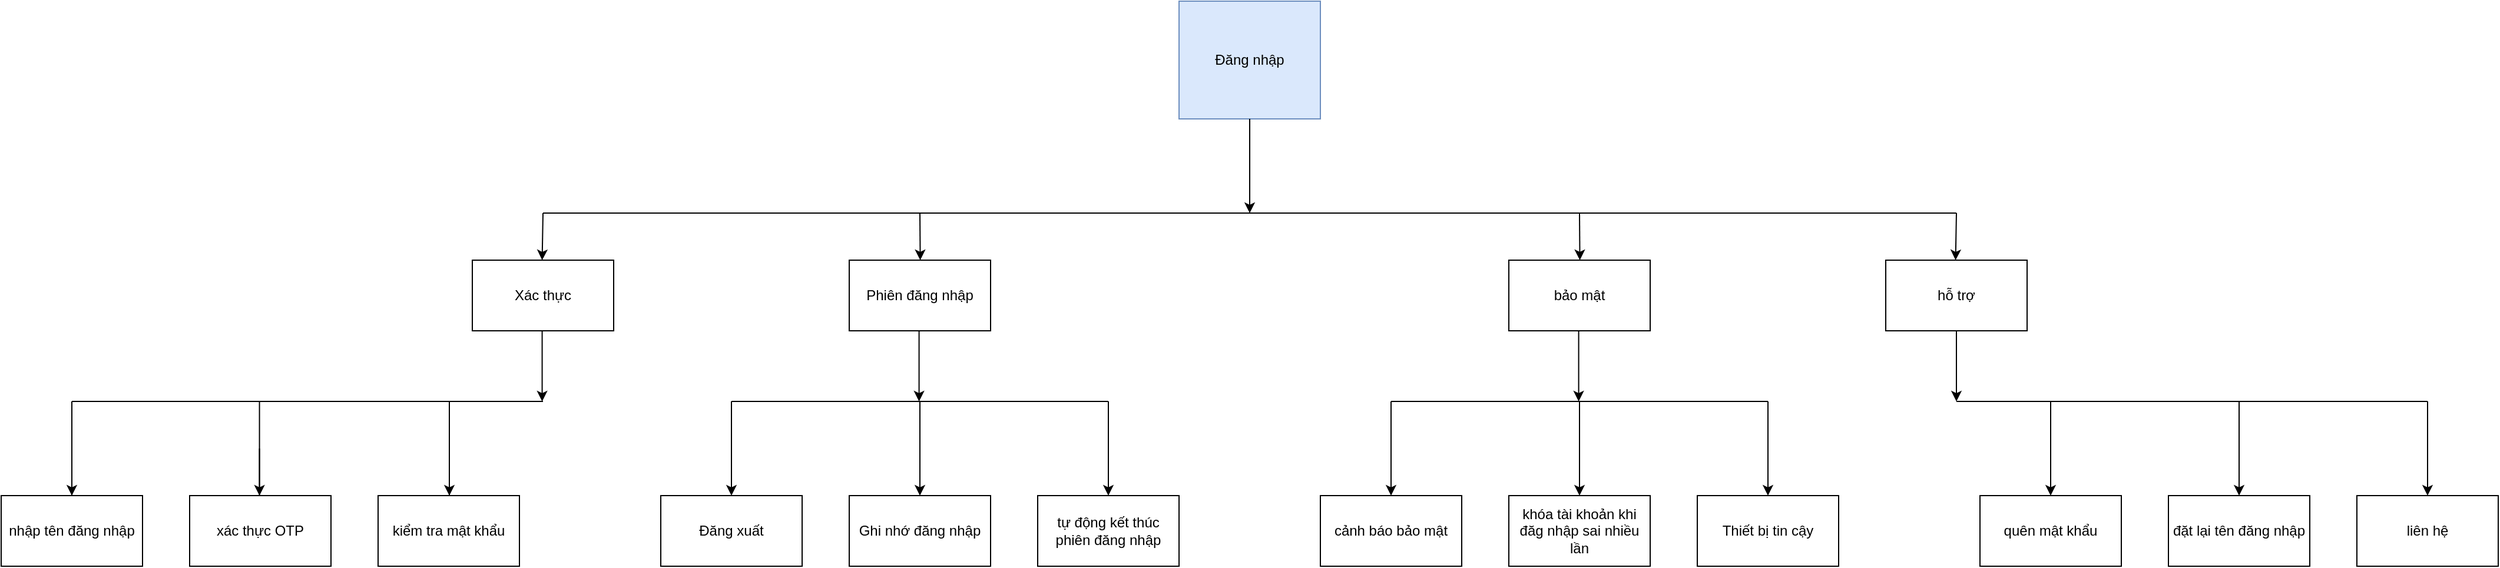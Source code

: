 <mxfile version="24.7.12">
  <diagram name="Page-1" id="b98fa263-6416-c6ec-5b7d-78bf54ef71d0">
    <mxGraphModel dx="3253.5" dy="796" grid="1" gridSize="10" guides="1" tooltips="1" connect="1" arrows="1" fold="1" page="1" pageScale="1.5" pageWidth="1169" pageHeight="826" background="none" math="0" shadow="0">
      <root>
        <mxCell id="0" style=";html=1;" />
        <mxCell id="1" style=";html=1;" parent="0" />
        <mxCell id="f7k1_Pby5miMNWMKciQz-1" value="Đăng nhập" style="rounded=0;whiteSpace=wrap;html=1;fillColor=#dae8fc;strokeColor=#6c8ebf;" vertex="1" parent="1">
          <mxGeometry x="620" y="300" width="120" height="100" as="geometry" />
        </mxCell>
        <mxCell id="f7k1_Pby5miMNWMKciQz-3" value="" style="endArrow=classic;html=1;rounded=0;" edge="1" parent="1">
          <mxGeometry width="50" height="50" relative="1" as="geometry">
            <mxPoint x="680" y="400" as="sourcePoint" />
            <mxPoint x="680" y="480" as="targetPoint" />
          </mxGeometry>
        </mxCell>
        <mxCell id="f7k1_Pby5miMNWMKciQz-4" value="" style="endArrow=none;html=1;rounded=0;" edge="1" parent="1">
          <mxGeometry width="50" height="50" relative="1" as="geometry">
            <mxPoint x="520" y="480" as="sourcePoint" />
            <mxPoint x="1000" y="480" as="targetPoint" />
            <Array as="points">
              <mxPoint x="760" y="480" />
              <mxPoint x="880" y="480" />
            </Array>
          </mxGeometry>
        </mxCell>
        <mxCell id="f7k1_Pby5miMNWMKciQz-12" value="" style="endArrow=classic;html=1;rounded=0;" edge="1" parent="1">
          <mxGeometry width="50" height="50" relative="1" as="geometry">
            <mxPoint x="400.0" y="480" as="sourcePoint" />
            <mxPoint x="400.29" y="520" as="targetPoint" />
            <Array as="points">
              <mxPoint x="400.29" y="480" />
            </Array>
          </mxGeometry>
        </mxCell>
        <mxCell id="f7k1_Pby5miMNWMKciQz-20" value="" style="endArrow=none;html=1;rounded=0;" edge="1" parent="1">
          <mxGeometry width="50" height="50" relative="1" as="geometry">
            <mxPoint x="80" y="480" as="sourcePoint" />
            <mxPoint x="520" y="480" as="targetPoint" />
          </mxGeometry>
        </mxCell>
        <mxCell id="f7k1_Pby5miMNWMKciQz-21" value="" style="endArrow=none;html=1;rounded=0;" edge="1" parent="1">
          <mxGeometry width="50" height="50" relative="1" as="geometry">
            <mxPoint x="1000" y="480" as="sourcePoint" />
            <mxPoint x="1280" y="480" as="targetPoint" />
          </mxGeometry>
        </mxCell>
        <mxCell id="f7k1_Pby5miMNWMKciQz-23" value="" style="endArrow=classic;html=1;rounded=0;" edge="1" parent="1">
          <mxGeometry width="50" height="50" relative="1" as="geometry">
            <mxPoint x="1280" y="480" as="sourcePoint" />
            <mxPoint x="1279.29" y="520" as="targetPoint" />
          </mxGeometry>
        </mxCell>
        <mxCell id="f7k1_Pby5miMNWMKciQz-24" value="hỗ trợ" style="rounded=0;whiteSpace=wrap;html=1;" vertex="1" parent="1">
          <mxGeometry x="1220" y="520" width="120" height="60" as="geometry" />
        </mxCell>
        <mxCell id="f7k1_Pby5miMNWMKciQz-38" value="" style="endArrow=classic;html=1;rounded=0;" edge="1" parent="1">
          <mxGeometry width="50" height="50" relative="1" as="geometry">
            <mxPoint x="80" y="480" as="sourcePoint" />
            <mxPoint x="79.29" y="520" as="targetPoint" />
            <Array as="points">
              <mxPoint x="79.29" y="480" />
            </Array>
          </mxGeometry>
        </mxCell>
        <mxCell id="f7k1_Pby5miMNWMKciQz-39" value="Xác thực" style="rounded=0;whiteSpace=wrap;html=1;" vertex="1" parent="1">
          <mxGeometry x="20" y="520" width="120" height="60" as="geometry" />
        </mxCell>
        <mxCell id="f7k1_Pby5miMNWMKciQz-40" value="" style="endArrow=classic;html=1;rounded=0;" edge="1" parent="1">
          <mxGeometry width="50" height="50" relative="1" as="geometry">
            <mxPoint x="79.29" y="580" as="sourcePoint" />
            <mxPoint x="79.29" y="640" as="targetPoint" />
          </mxGeometry>
        </mxCell>
        <mxCell id="f7k1_Pby5miMNWMKciQz-42" value="" style="endArrow=classic;html=1;rounded=0;" edge="1" parent="1">
          <mxGeometry width="50" height="50" relative="1" as="geometry">
            <mxPoint x="0.5" y="680" as="sourcePoint" />
            <mxPoint x="0.5" y="760" as="targetPoint" />
            <Array as="points">
              <mxPoint x="0.5" y="730" />
            </Array>
          </mxGeometry>
        </mxCell>
        <mxCell id="f7k1_Pby5miMNWMKciQz-45" value="" style="endArrow=classic;html=1;rounded=0;" edge="1" parent="1">
          <mxGeometry width="50" height="50" relative="1" as="geometry">
            <mxPoint x="-160.71" y="680" as="sourcePoint" />
            <mxPoint x="-160.71" y="760" as="targetPoint" />
          </mxGeometry>
        </mxCell>
        <mxCell id="f7k1_Pby5miMNWMKciQz-47" value="" style="endArrow=classic;html=1;rounded=0;" edge="1" parent="1">
          <mxGeometry width="50" height="50" relative="1" as="geometry">
            <mxPoint x="-320" y="680" as="sourcePoint" />
            <mxPoint x="-320" y="760" as="targetPoint" />
          </mxGeometry>
        </mxCell>
        <mxCell id="f7k1_Pby5miMNWMKciQz-49" value="" style="endArrow=classic;html=1;rounded=0;" edge="1" parent="1">
          <mxGeometry width="50" height="50" relative="1" as="geometry">
            <mxPoint x="399.29" y="580" as="sourcePoint" />
            <mxPoint x="399.29" y="640" as="targetPoint" />
          </mxGeometry>
        </mxCell>
        <mxCell id="f7k1_Pby5miMNWMKciQz-57" value="kiểm tra mật khẩu" style="rounded=0;whiteSpace=wrap;html=1;" vertex="1" parent="1">
          <mxGeometry x="-60" y="720" width="120" height="60" as="geometry" />
        </mxCell>
        <mxCell id="f7k1_Pby5miMNWMKciQz-58" value="" style="endArrow=none;html=1;rounded=0;" edge="1" parent="1">
          <mxGeometry width="50" height="50" relative="1" as="geometry">
            <mxPoint x="-160" y="640" as="sourcePoint" />
            <mxPoint x="80" y="640" as="targetPoint" />
          </mxGeometry>
        </mxCell>
        <mxCell id="f7k1_Pby5miMNWMKciQz-59" value="" style="endArrow=classic;html=1;rounded=0;" edge="1" parent="1">
          <mxGeometry width="50" height="50" relative="1" as="geometry">
            <mxPoint x="0.5" y="640" as="sourcePoint" />
            <mxPoint x="0.5" y="720" as="targetPoint" />
            <Array as="points">
              <mxPoint x="0.5" y="690" />
            </Array>
          </mxGeometry>
        </mxCell>
        <mxCell id="f7k1_Pby5miMNWMKciQz-60" value="" style="endArrow=classic;html=1;rounded=0;" edge="1" parent="1">
          <mxGeometry width="50" height="50" relative="1" as="geometry">
            <mxPoint x="-160.71" y="640" as="sourcePoint" />
            <mxPoint x="-160.71" y="720" as="targetPoint" />
          </mxGeometry>
        </mxCell>
        <mxCell id="f7k1_Pby5miMNWMKciQz-61" value="xác thực OTP" style="rounded=0;whiteSpace=wrap;html=1;" vertex="1" parent="1">
          <mxGeometry x="-220" y="720" width="120" height="60" as="geometry" />
        </mxCell>
        <mxCell id="f7k1_Pby5miMNWMKciQz-62" value="nhập tên đăng nhập" style="rounded=0;whiteSpace=wrap;html=1;" vertex="1" parent="1">
          <mxGeometry x="-380" y="720" width="120" height="60" as="geometry" />
        </mxCell>
        <mxCell id="f7k1_Pby5miMNWMKciQz-63" value="" style="endArrow=classic;html=1;rounded=0;" edge="1" parent="1">
          <mxGeometry width="50" height="50" relative="1" as="geometry">
            <mxPoint x="-320" y="640" as="sourcePoint" />
            <mxPoint x="-320" y="720" as="targetPoint" />
          </mxGeometry>
        </mxCell>
        <mxCell id="f7k1_Pby5miMNWMKciQz-64" value="" style="endArrow=none;html=1;rounded=0;" edge="1" parent="1">
          <mxGeometry width="50" height="50" relative="1" as="geometry">
            <mxPoint x="-320" y="640" as="sourcePoint" />
            <mxPoint x="-160" y="640" as="targetPoint" />
          </mxGeometry>
        </mxCell>
        <mxCell id="f7k1_Pby5miMNWMKciQz-68" value="Phiên đăng nhập" style="rounded=0;whiteSpace=wrap;html=1;" vertex="1" parent="1">
          <mxGeometry x="340" y="520" width="120" height="60" as="geometry" />
        </mxCell>
        <mxCell id="f7k1_Pby5miMNWMKciQz-70" value="" style="endArrow=none;html=1;rounded=0;" edge="1" parent="1">
          <mxGeometry width="50" height="50" relative="1" as="geometry">
            <mxPoint x="240" y="640" as="sourcePoint" />
            <mxPoint x="560" y="640" as="targetPoint" />
          </mxGeometry>
        </mxCell>
        <mxCell id="f7k1_Pby5miMNWMKciQz-76" style="edgeStyle=orthogonalEdgeStyle;rounded=0;orthogonalLoop=1;jettySize=auto;html=1;exitX=0.5;exitY=1;exitDx=0;exitDy=0;" edge="1" parent="1" source="f7k1_Pby5miMNWMKciQz-39" target="f7k1_Pby5miMNWMKciQz-39">
          <mxGeometry relative="1" as="geometry" />
        </mxCell>
        <mxCell id="f7k1_Pby5miMNWMKciQz-86" value="" style="endArrow=classic;html=1;rounded=0;" edge="1" parent="1">
          <mxGeometry width="50" height="50" relative="1" as="geometry">
            <mxPoint x="400" y="640" as="sourcePoint" />
            <mxPoint x="400" y="720" as="targetPoint" />
          </mxGeometry>
        </mxCell>
        <mxCell id="f7k1_Pby5miMNWMKciQz-87" value="Ghi nhớ đăng nhập" style="rounded=0;whiteSpace=wrap;html=1;" vertex="1" parent="1">
          <mxGeometry x="340" y="720" width="120" height="60" as="geometry" />
        </mxCell>
        <mxCell id="f7k1_Pby5miMNWMKciQz-88" value="tự động kết thúc phiên đăng nhập" style="rounded=0;whiteSpace=wrap;html=1;" vertex="1" parent="1">
          <mxGeometry x="500" y="720" width="120" height="60" as="geometry" />
        </mxCell>
        <mxCell id="f7k1_Pby5miMNWMKciQz-89" value="" style="endArrow=classic;html=1;rounded=0;entryX=0.5;entryY=0;entryDx=0;entryDy=0;" edge="1" target="f7k1_Pby5miMNWMKciQz-88" parent="1">
          <mxGeometry width="50" height="50" relative="1" as="geometry">
            <mxPoint x="560" y="640" as="sourcePoint" />
            <mxPoint x="610" y="590" as="targetPoint" />
            <Array as="points">
              <mxPoint x="560" y="670" />
            </Array>
          </mxGeometry>
        </mxCell>
        <mxCell id="f7k1_Pby5miMNWMKciQz-90" value="Đăng xuất" style="rounded=0;whiteSpace=wrap;html=1;" vertex="1" parent="1">
          <mxGeometry x="180" y="720" width="120" height="60" as="geometry" />
        </mxCell>
        <mxCell id="f7k1_Pby5miMNWMKciQz-91" value="" style="endArrow=classic;html=1;rounded=0;" edge="1" parent="1">
          <mxGeometry width="50" height="50" relative="1" as="geometry">
            <mxPoint x="240" y="640" as="sourcePoint" />
            <mxPoint x="240" y="720" as="targetPoint" />
          </mxGeometry>
        </mxCell>
        <mxCell id="f7k1_Pby5miMNWMKciQz-112" value="" style="endArrow=none;html=1;rounded=0;" edge="1" parent="1">
          <mxGeometry width="50" height="50" relative="1" as="geometry">
            <mxPoint x="800" y="640" as="sourcePoint" />
            <mxPoint x="1120" y="640" as="targetPoint" />
          </mxGeometry>
        </mxCell>
        <mxCell id="f7k1_Pby5miMNWMKciQz-113" value="" style="endArrow=classic;html=1;rounded=0;" edge="1" parent="1">
          <mxGeometry width="50" height="50" relative="1" as="geometry">
            <mxPoint x="960" y="640" as="sourcePoint" />
            <mxPoint x="960" y="720" as="targetPoint" />
          </mxGeometry>
        </mxCell>
        <mxCell id="f7k1_Pby5miMNWMKciQz-114" value="" style="endArrow=classic;html=1;rounded=0;" edge="1" parent="1">
          <mxGeometry width="50" height="50" relative="1" as="geometry">
            <mxPoint x="800" y="640" as="sourcePoint" />
            <mxPoint x="800" y="720" as="targetPoint" />
          </mxGeometry>
        </mxCell>
        <mxCell id="f7k1_Pby5miMNWMKciQz-115" value="" style="endArrow=classic;html=1;rounded=0;" edge="1" parent="1">
          <mxGeometry width="50" height="50" relative="1" as="geometry">
            <mxPoint x="959.29" y="580" as="sourcePoint" />
            <mxPoint x="959.29" y="640" as="targetPoint" />
          </mxGeometry>
        </mxCell>
        <mxCell id="f7k1_Pby5miMNWMKciQz-116" value="" style="endArrow=classic;html=1;rounded=0;" edge="1" parent="1">
          <mxGeometry width="50" height="50" relative="1" as="geometry">
            <mxPoint x="960" y="480" as="sourcePoint" />
            <mxPoint x="960.29" y="520" as="targetPoint" />
          </mxGeometry>
        </mxCell>
        <mxCell id="f7k1_Pby5miMNWMKciQz-117" value="bảo mật" style="rounded=0;whiteSpace=wrap;html=1;" vertex="1" parent="1">
          <mxGeometry x="900" y="520" width="120" height="60" as="geometry" />
        </mxCell>
        <mxCell id="f7k1_Pby5miMNWMKciQz-118" value="khóa tài khoản khi đăg nhập sai nhiều lần" style="rounded=0;whiteSpace=wrap;html=1;" vertex="1" parent="1">
          <mxGeometry x="900" y="720" width="120" height="60" as="geometry" />
        </mxCell>
        <mxCell id="f7k1_Pby5miMNWMKciQz-119" value="cảnh báo bảo mật" style="rounded=0;whiteSpace=wrap;html=1;" vertex="1" parent="1">
          <mxGeometry x="740" y="720" width="120" height="60" as="geometry" />
        </mxCell>
        <mxCell id="f7k1_Pby5miMNWMKciQz-120" value="" style="endArrow=classic;html=1;rounded=0;" edge="1" parent="1">
          <mxGeometry width="50" height="50" relative="1" as="geometry">
            <mxPoint x="1120" y="640" as="sourcePoint" />
            <mxPoint x="1120" y="720" as="targetPoint" />
          </mxGeometry>
        </mxCell>
        <mxCell id="f7k1_Pby5miMNWMKciQz-121" value="Thiết bị tin cậy" style="rounded=0;whiteSpace=wrap;html=1;" vertex="1" parent="1">
          <mxGeometry x="1060" y="720" width="120" height="60" as="geometry" />
        </mxCell>
        <mxCell id="f7k1_Pby5miMNWMKciQz-122" value="" style="endArrow=classic;html=1;rounded=0;" edge="1" parent="1">
          <mxGeometry width="50" height="50" relative="1" as="geometry">
            <mxPoint x="1280" y="580" as="sourcePoint" />
            <mxPoint x="1280" y="640" as="targetPoint" />
          </mxGeometry>
        </mxCell>
        <mxCell id="f7k1_Pby5miMNWMKciQz-123" value="" style="endArrow=none;html=1;rounded=0;" edge="1" parent="1">
          <mxGeometry width="50" height="50" relative="1" as="geometry">
            <mxPoint x="1280" y="640" as="sourcePoint" />
            <mxPoint x="1680" y="640" as="targetPoint" />
          </mxGeometry>
        </mxCell>
        <mxCell id="f7k1_Pby5miMNWMKciQz-124" value="" style="endArrow=classic;html=1;rounded=0;" edge="1" parent="1">
          <mxGeometry width="50" height="50" relative="1" as="geometry">
            <mxPoint x="1360" y="640" as="sourcePoint" />
            <mxPoint x="1360" y="720" as="targetPoint" />
          </mxGeometry>
        </mxCell>
        <mxCell id="f7k1_Pby5miMNWMKciQz-125" value="quên mật khẩu" style="rounded=0;whiteSpace=wrap;html=1;" vertex="1" parent="1">
          <mxGeometry x="1300" y="720" width="120" height="60" as="geometry" />
        </mxCell>
        <mxCell id="f7k1_Pby5miMNWMKciQz-126" value="" style="endArrow=classic;html=1;rounded=0;" edge="1" parent="1">
          <mxGeometry width="50" height="50" relative="1" as="geometry">
            <mxPoint x="1520" y="640" as="sourcePoint" />
            <mxPoint x="1520" y="720" as="targetPoint" />
          </mxGeometry>
        </mxCell>
        <mxCell id="f7k1_Pby5miMNWMKciQz-127" value="đặt lại tên đăng nhập" style="rounded=0;whiteSpace=wrap;html=1;" vertex="1" parent="1">
          <mxGeometry x="1460" y="720" width="120" height="60" as="geometry" />
        </mxCell>
        <mxCell id="f7k1_Pby5miMNWMKciQz-128" value="" style="endArrow=classic;html=1;rounded=0;" edge="1" parent="1">
          <mxGeometry width="50" height="50" relative="1" as="geometry">
            <mxPoint x="1680" y="640" as="sourcePoint" />
            <mxPoint x="1680" y="720" as="targetPoint" />
          </mxGeometry>
        </mxCell>
        <mxCell id="f7k1_Pby5miMNWMKciQz-129" value="liên hệ" style="rounded=0;whiteSpace=wrap;html=1;" vertex="1" parent="1">
          <mxGeometry x="1620" y="720" width="120" height="60" as="geometry" />
        </mxCell>
      </root>
    </mxGraphModel>
  </diagram>
</mxfile>
